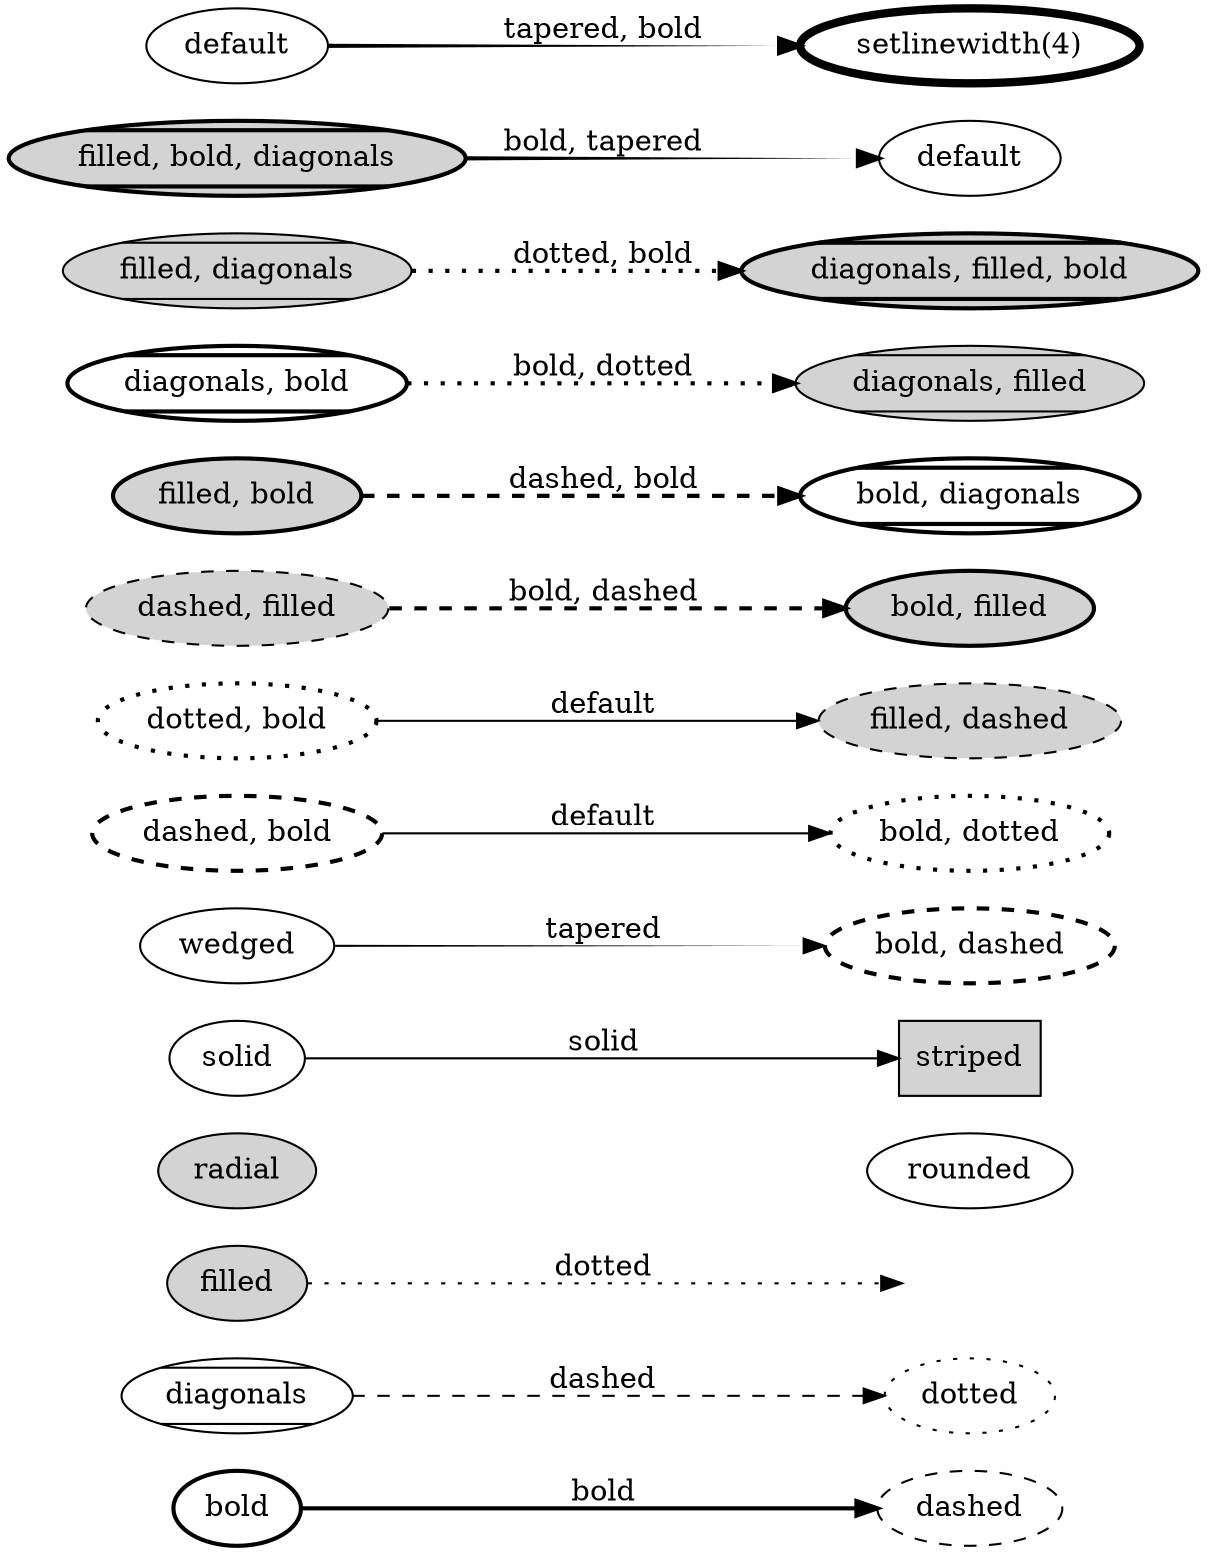 /*******************************************************************************
 * Copyright (c) 2016 itemis AG and others.
 *
 * All rights reserved. This program and the accompanying materials
 * are made available under the terms of the Eclipse Public License v1.0
 * which accompanies this distribution, and is available at
 * http://www.eclipse.org/legal/epl-v10.html
 *
 * Contributors:
 *       Tamas Miklossy  (itemis AG) - Initial text
 *******************************************************************************/
 
/* 
 * The StyledGraph2 directed graph represents the different node and egde styles.
 */
digraph StyledGraph2{
    rankdir=LR
    /* Nodes can have drawing styles: */
     1[style=bold                        label="bold"                    ]
     2[style=dashed                      label="dashed"                  ]
     3[style=diagonals                   label="diagonals"               ]
     4[style=dotted                      label="dotted"                  ]
     5[style=filled                      label="filled"                  ]
     6[style=invis                       label="invis"                   ]
     7[style=radial                      label="radial"                  ]
     8[style=rounded                     label="rounded"                 ]
     9[style=solid                       label="solid"                   ]
    10[style=striped                     label="striped"       shape=box ]
    11[style=wedged                      label="wedged"                  ]
    12[style="bold, dashed"              label="bold, dashed"            ]
    13[style="dashed, bold"              label="dashed, bold"            ]
    14[style="bold, dotted"              label="bold, dotted"            ]
    15[style="dotted, bold"              label="dotted, bold"            ]
    16[style="filled, dashed"            label="filled, dashed"          ]
    17[style="dashed, filled"            label="dashed, filled"          ]
    18[style="bold, filled"              label="bold, filled"            ]
    19[style="filled, bold"              label="filled, bold"            ]
    20[style="bold, diagonals"           label="bold, diagonals"         ]
    21[style="diagonals, bold"           label="diagonals, bold"         ]
    22[style="diagonals, filled"         label="diagonals, filled"       ]
    23[style="filled, diagonals"         label="filled, diagonals"       ]
    24[style="diagonals, filled, bold"   label="diagonals, filled, bold" ]
    25[style="filled, bold, diagonals"   label="filled, bold, diagonals" ]
    26[style=""                          label="default"                 ]
    27[                                  label="default"                 ]
    28[style="setlinewidth(4)"           label="setlinewidth(4)"         ]

    /* Edges can have drawing styles: */
     1->2[style=bold                     label="bold"                    ]
     3->4[style=dashed                   label="dashed"                  ]
     5->6[style=dotted                   label="dotted"                  ]
     7->8[style=invis                    label="invis"                   ]
     9->10[style=solid                   label="solid"                   ]
    11->12[style=tapered                 label="tapered"                 ]
    13->14[style=""                      label="default"                 ]
    15->16[                              label="default"                 ]
    17->18[style="bold, dashed"          label="bold, dashed"            ]
    19->20[style="dashed, bold"          label="dashed, bold"            ]
    21->22[style="bold, dotted"          label="bold, dotted"            ]
    23->24[style="dotted, bold"          label="dotted, bold"            ]
    25->26[style="bold, tapered"         label="bold, tapered"           ]
    27->28[style="tapered, bold"         label="tapered, bold"           ]
}